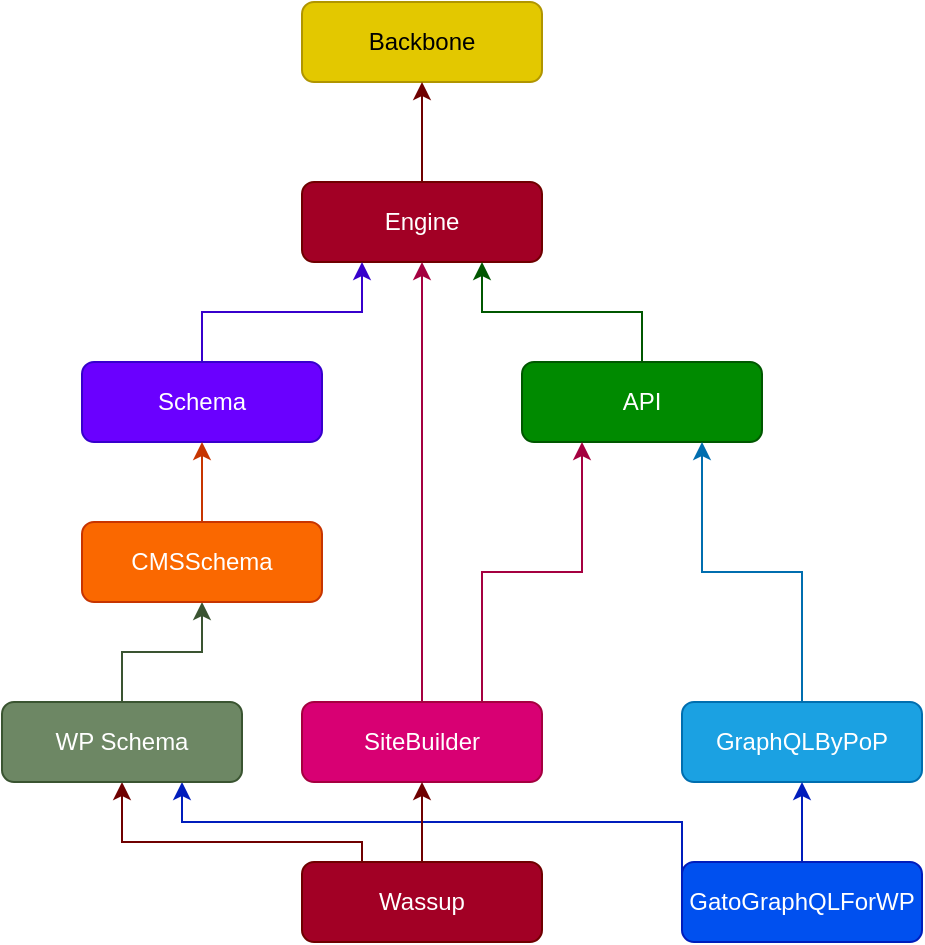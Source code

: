 <mxfile scale="2" border="0">
    <diagram id="zW0mt6i4nyQK4BvKq_xe" name="Page-1">
        <mxGraphModel dx="688" dy="610" grid="1" gridSize="10" guides="1" tooltips="1" connect="1" arrows="1" fold="1" page="1" pageScale="1" pageWidth="620" pageHeight="520" background="none" math="0" shadow="0">
            <root>
                <mxCell id="0"/>
                <mxCell id="1" parent="0"/>
                <mxCell id="2" value="Engine" style="rounded=1;whiteSpace=wrap;html=1;fillColor=#a20025;strokeColor=#6F0000;fontColor=#ffffff;" parent="1" vertex="1">
                    <mxGeometry x="240" y="115" width="120" height="40" as="geometry"/>
                </mxCell>
                <mxCell id="20" style="edgeStyle=orthogonalEdgeStyle;rounded=0;orthogonalLoop=1;jettySize=auto;html=1;exitX=0.5;exitY=0;exitDx=0;exitDy=0;entryX=0.75;entryY=1;entryDx=0;entryDy=0;fillColor=#008a00;strokeColor=#005700;" parent="1" source="3" target="2" edge="1">
                    <mxGeometry relative="1" as="geometry"/>
                </mxCell>
                <mxCell id="3" value="API" style="rounded=1;whiteSpace=wrap;html=1;fillColor=#008a00;strokeColor=#005700;fontColor=#ffffff;" parent="1" vertex="1">
                    <mxGeometry x="350" y="205" width="120" height="40" as="geometry"/>
                </mxCell>
                <mxCell id="28" style="edgeStyle=orthogonalEdgeStyle;rounded=0;orthogonalLoop=1;jettySize=auto;html=1;exitX=0.5;exitY=0;exitDx=0;exitDy=0;entryX=0.75;entryY=1;entryDx=0;entryDy=0;fillColor=#1ba1e2;strokeColor=#006EAF;" parent="1" source="4" target="3" edge="1">
                    <mxGeometry relative="1" as="geometry"/>
                </mxCell>
                <mxCell id="4" value="GraphQLByPoP" style="rounded=1;whiteSpace=wrap;html=1;fillColor=#1ba1e2;strokeColor=#006EAF;fontColor=#ffffff;" parent="1" vertex="1">
                    <mxGeometry x="430" y="375" width="120" height="40" as="geometry"/>
                </mxCell>
                <mxCell id="13" style="edgeStyle=orthogonalEdgeStyle;rounded=0;orthogonalLoop=1;jettySize=auto;html=1;exitX=0.5;exitY=0;exitDx=0;exitDy=0;entryX=0.5;entryY=1;entryDx=0;entryDy=0;fillColor=#0050ef;strokeColor=#001DBC;" parent="1" source="5" target="4" edge="1">
                    <mxGeometry relative="1" as="geometry"/>
                </mxCell>
                <mxCell id="30" style="edgeStyle=orthogonalEdgeStyle;rounded=0;orthogonalLoop=1;jettySize=auto;html=1;exitX=0.25;exitY=0;exitDx=0;exitDy=0;entryX=0.75;entryY=1;entryDx=0;entryDy=0;fillColor=#0050ef;strokeColor=#001DBC;" parent="1" source="5" target="31" edge="1">
                    <mxGeometry relative="1" as="geometry">
                        <Array as="points">
                            <mxPoint x="460" y="465"/>
                            <mxPoint x="430" y="465"/>
                            <mxPoint x="430" y="435"/>
                            <mxPoint x="180" y="435"/>
                        </Array>
                    </mxGeometry>
                </mxCell>
                <mxCell id="5" value="GatoGraphQLForWP" style="rounded=1;whiteSpace=wrap;html=1;fillColor=#0050ef;strokeColor=#001DBC;fontColor=#ffffff;" parent="1" vertex="1">
                    <mxGeometry x="430" y="455" width="120" height="40" as="geometry"/>
                </mxCell>
                <mxCell id="21" style="edgeStyle=orthogonalEdgeStyle;rounded=0;orthogonalLoop=1;jettySize=auto;html=1;exitX=0.5;exitY=0;exitDx=0;exitDy=0;entryX=0.25;entryY=1;entryDx=0;entryDy=0;fillColor=#6a00ff;strokeColor=#3700CC;" parent="1" source="6" target="2" edge="1">
                    <mxGeometry relative="1" as="geometry"/>
                </mxCell>
                <mxCell id="6" value="Schema" style="rounded=1;whiteSpace=wrap;html=1;fillColor=#6a00ff;strokeColor=#3700CC;fontColor=#ffffff;" parent="1" vertex="1">
                    <mxGeometry x="130" y="205" width="120" height="40" as="geometry"/>
                </mxCell>
                <mxCell id="16" style="edgeStyle=orthogonalEdgeStyle;rounded=0;orthogonalLoop=1;jettySize=auto;html=1;exitX=0.5;exitY=0;exitDx=0;exitDy=0;fillColor=#d80073;strokeColor=#A50040;entryX=0.5;entryY=1;entryDx=0;entryDy=0;" parent="1" source="7" edge="1" target="2">
                    <mxGeometry relative="1" as="geometry">
                        <mxPoint x="300" y="215" as="targetPoint"/>
                    </mxGeometry>
                </mxCell>
                <mxCell id="26" style="edgeStyle=orthogonalEdgeStyle;rounded=0;orthogonalLoop=1;jettySize=auto;html=1;exitX=0.75;exitY=0;exitDx=0;exitDy=0;entryX=0.25;entryY=1;entryDx=0;entryDy=0;fillColor=#d80073;strokeColor=#A50040;" parent="1" source="7" target="3" edge="1">
                    <mxGeometry relative="1" as="geometry"/>
                </mxCell>
                <mxCell id="7" value="SiteBuilder" style="rounded=1;whiteSpace=wrap;html=1;fillColor=#d80073;strokeColor=#A50040;fontColor=#ffffff;" parent="1" vertex="1">
                    <mxGeometry x="240" y="375" width="120" height="40" as="geometry"/>
                </mxCell>
                <mxCell id="17" style="edgeStyle=orthogonalEdgeStyle;rounded=0;orthogonalLoop=1;jettySize=auto;html=1;exitX=0.5;exitY=0;exitDx=0;exitDy=0;entryX=0.5;entryY=1;entryDx=0;entryDy=0;fillColor=#a20025;strokeColor=#6F0000;" parent="1" source="8" target="7" edge="1">
                    <mxGeometry relative="1" as="geometry"/>
                </mxCell>
                <mxCell id="29" style="edgeStyle=orthogonalEdgeStyle;rounded=0;orthogonalLoop=1;jettySize=auto;html=1;exitX=0.25;exitY=0;exitDx=0;exitDy=0;entryX=0.5;entryY=1;entryDx=0;entryDy=0;fillColor=#a20025;strokeColor=#6F0000;" parent="1" source="8" target="31" edge="1">
                    <mxGeometry relative="1" as="geometry">
                        <Array as="points">
                            <mxPoint x="270" y="445"/>
                            <mxPoint x="150" y="445"/>
                        </Array>
                    </mxGeometry>
                </mxCell>
                <mxCell id="8" value="Wassup" style="rounded=1;whiteSpace=wrap;html=1;fillColor=#a20025;strokeColor=#6F0000;fontColor=#ffffff;" parent="1" vertex="1">
                    <mxGeometry x="240" y="455" width="120" height="40" as="geometry"/>
                </mxCell>
                <mxCell id="33" style="edgeStyle=orthogonalEdgeStyle;rounded=0;orthogonalLoop=1;jettySize=auto;html=1;exitX=0.5;exitY=0;exitDx=0;exitDy=0;entryX=0.5;entryY=1;entryDx=0;entryDy=0;fillColor=#6d8764;strokeColor=#3A5431;" parent="1" source="31" target="34" edge="1">
                    <mxGeometry relative="1" as="geometry"/>
                </mxCell>
                <mxCell id="31" value="WP Schema" style="rounded=1;whiteSpace=wrap;html=1;fillColor=#6d8764;strokeColor=#3A5431;fontColor=#ffffff;" parent="1" vertex="1">
                    <mxGeometry x="90" y="375" width="120" height="40" as="geometry"/>
                </mxCell>
                <mxCell id="34" value="CMSSchema" style="rounded=1;whiteSpace=wrap;html=1;fillColor=#fa6800;strokeColor=#C73500;fontColor=#FFFFFF;" vertex="1" parent="1">
                    <mxGeometry x="130" y="285" width="120" height="40" as="geometry"/>
                </mxCell>
                <mxCell id="35" style="edgeStyle=orthogonalEdgeStyle;rounded=0;orthogonalLoop=1;jettySize=auto;html=1;exitX=0.5;exitY=0;exitDx=0;exitDy=0;entryX=0.5;entryY=1;entryDx=0;entryDy=0;fillColor=#fa6800;strokeColor=#C73500;" edge="1" parent="1" source="34" target="6">
                    <mxGeometry relative="1" as="geometry">
                        <mxPoint x="160" y="405" as="sourcePoint"/>
                        <mxPoint x="180" y="365" as="targetPoint"/>
                    </mxGeometry>
                </mxCell>
                <mxCell id="36" value="Backbone" style="rounded=1;whiteSpace=wrap;html=1;fillColor=#e3c800;strokeColor=#B09500;fontColor=#000000;" vertex="1" parent="1">
                    <mxGeometry x="240" y="25" width="120" height="40" as="geometry"/>
                </mxCell>
                <mxCell id="37" style="edgeStyle=orthogonalEdgeStyle;rounded=0;orthogonalLoop=1;jettySize=auto;html=1;fillColor=#a20025;strokeColor=#6F0000;entryX=0.5;entryY=1;entryDx=0;entryDy=0;exitX=0.5;exitY=0;exitDx=0;exitDy=0;" edge="1" parent="1" source="2" target="36">
                    <mxGeometry relative="1" as="geometry">
                        <mxPoint x="310" y="195" as="targetPoint"/>
                        <mxPoint x="300" y="145" as="sourcePoint"/>
                    </mxGeometry>
                </mxCell>
            </root>
        </mxGraphModel>
    </diagram>
</mxfile>
